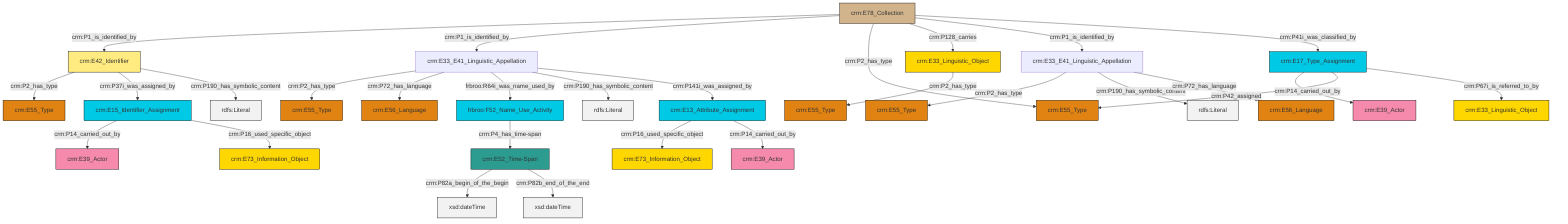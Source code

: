 graph TD
classDef Literal fill:#f2f2f2,stroke:#000000;
classDef CRM_Entity fill:#FFFFFF,stroke:#000000;
classDef Temporal_Entity fill:#00C9E6, stroke:#000000;
classDef Type fill:#E18312, stroke:#000000;
classDef Time-Span fill:#2C9C91, stroke:#000000;
classDef Appellation fill:#FFEB7F, stroke:#000000;
classDef Place fill:#008836, stroke:#000000;
classDef Persistent_Item fill:#B266B2, stroke:#000000;
classDef Conceptual_Object fill:#FFD700, stroke:#000000;
classDef Physical_Thing fill:#D2B48C, stroke:#000000;
classDef Actor fill:#f58aad, stroke:#000000;
classDef PC_Classes fill:#4ce600, stroke:#000000;
classDef Multi fill:#cccccc,stroke:#000000;

4["crm:E13_Attribute_Assignment"]:::Temporal_Entity -->|crm:P16_used_specific_object| 5["crm:E73_Information_Object"]:::Conceptual_Object
6["crm:E33_E41_Linguistic_Appellation"]:::Default -->|crm:P2_has_type| 7["crm:E55_Type"]:::Type
12["crm:E33_Linguistic_Object"]:::Conceptual_Object -->|crm:P2_has_type| 13["crm:E55_Type"]:::Type
10["crm:E33_E41_Linguistic_Appellation"]:::Default -->|crm:P2_has_type| 0["crm:E55_Type"]:::Type
2["crm:E78_Collection"]:::Physical_Thing -->|crm:P1_is_identified_by| 14["crm:E42_Identifier"]:::Appellation
4["crm:E13_Attribute_Assignment"]:::Temporal_Entity -->|crm:P14_carried_out_by| 15["crm:E39_Actor"]:::Actor
17["frbroo:F52_Name_Use_Activity"]:::Temporal_Entity -->|crm:P4_has_time-span| 18["crm:E52_Time-Span"]:::Time-Span
14["crm:E42_Identifier"]:::Appellation -->|crm:P2_has_type| 21["crm:E55_Type"]:::Type
2["crm:E78_Collection"]:::Physical_Thing -->|crm:P1_is_identified_by| 10["crm:E33_E41_Linguistic_Appellation"]:::Default
14["crm:E42_Identifier"]:::Appellation -->|crm:P37i_was_assigned_by| 8["crm:E15_Identifier_Assignment"]:::Temporal_Entity
10["crm:E33_E41_Linguistic_Appellation"]:::Default -->|crm:P72_has_language| 22["crm:E56_Language"]:::Type
23["crm:E17_Type_Assignment"]:::Temporal_Entity -->|crm:P14_carried_out_by| 24["crm:E39_Actor"]:::Actor
2["crm:E78_Collection"]:::Physical_Thing -->|crm:P2_has_type| 29["crm:E55_Type"]:::Type
18["crm:E52_Time-Span"]:::Time-Span -->|crm:P82a_begin_of_the_begin| 30[xsd:dateTime]:::Literal
23["crm:E17_Type_Assignment"]:::Temporal_Entity -->|crm:P42_assigned| 29["crm:E55_Type"]:::Type
8["crm:E15_Identifier_Assignment"]:::Temporal_Entity -->|crm:P14_carried_out_by| 32["crm:E39_Actor"]:::Actor
18["crm:E52_Time-Span"]:::Time-Span -->|crm:P82b_end_of_the_end| 33[xsd:dateTime]:::Literal
6["crm:E33_E41_Linguistic_Appellation"]:::Default -->|crm:P190_has_symbolic_content| 34[rdfs:Literal]:::Literal
10["crm:E33_E41_Linguistic_Appellation"]:::Default -->|frbroo:R64i_was_name_used_by| 17["frbroo:F52_Name_Use_Activity"]:::Temporal_Entity
8["crm:E15_Identifier_Assignment"]:::Temporal_Entity -->|crm:P16_used_specific_object| 35["crm:E73_Information_Object"]:::Conceptual_Object
2["crm:E78_Collection"]:::Physical_Thing -->|crm:P128_carries| 12["crm:E33_Linguistic_Object"]:::Conceptual_Object
2["crm:E78_Collection"]:::Physical_Thing -->|crm:P1_is_identified_by| 6["crm:E33_E41_Linguistic_Appellation"]:::Default
6["crm:E33_E41_Linguistic_Appellation"]:::Default -->|crm:P72_has_language| 40["crm:E56_Language"]:::Type
10["crm:E33_E41_Linguistic_Appellation"]:::Default -->|crm:P190_has_symbolic_content| 44[rdfs:Literal]:::Literal
14["crm:E42_Identifier"]:::Appellation -->|crm:P190_has_symbolic_content| 46[rdfs:Literal]:::Literal
23["crm:E17_Type_Assignment"]:::Temporal_Entity -->|crm:P67i_is_referred_to_by| 27["crm:E33_Linguistic_Object"]:::Conceptual_Object
10["crm:E33_E41_Linguistic_Appellation"]:::Default -->|crm:P141i_was_assigned_by| 4["crm:E13_Attribute_Assignment"]:::Temporal_Entity
2["crm:E78_Collection"]:::Physical_Thing -->|crm:P41i_was_classified_by| 23["crm:E17_Type_Assignment"]:::Temporal_Entity